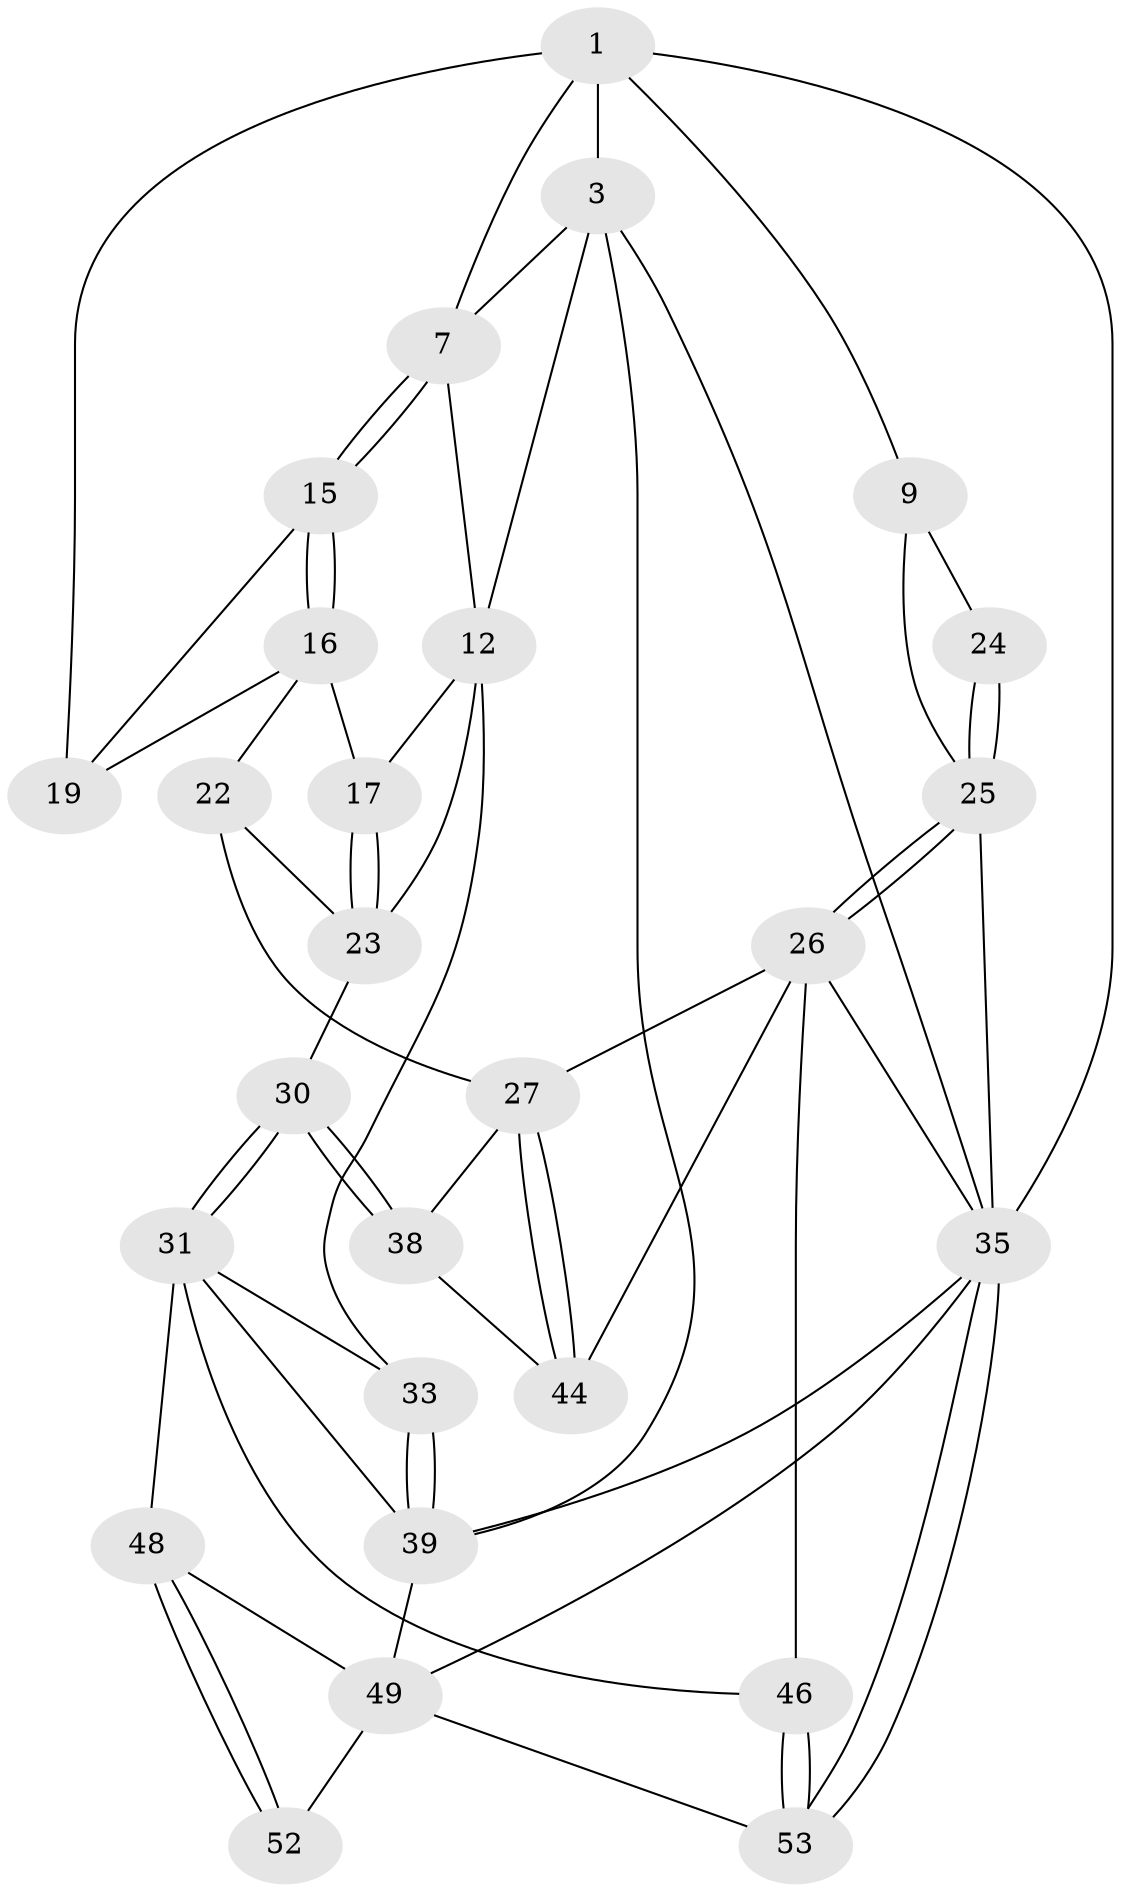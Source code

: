 // original degree distribution, {3: 0.037037037037037035, 5: 0.5555555555555556, 4: 0.2222222222222222, 6: 0.18518518518518517}
// Generated by graph-tools (version 1.1) at 2025/21/03/04/25 18:21:33]
// undirected, 27 vertices, 63 edges
graph export_dot {
graph [start="1"]
  node [color=gray90,style=filled];
  1 [pos="+0.6795832801354675+0",super="+2+5"];
  3 [pos="+0+0",super="+4+14"];
  7 [pos="+0.21770414626796156+0.016269404452507186",super="+8"];
  9 [pos="+1+0",super="+10+34"];
  12 [pos="+0.1787668330334397+0.3202581094208503",super="+18+13"];
  15 [pos="+0.3982823024610483+0.20563441108046882"];
  16 [pos="+0.3666849082298481+0.2741369512357906",super="+21"];
  17 [pos="+0.33802519358449823+0.2951974285150363"];
  19 [pos="+0.4710104287064442+0.152474824810309",super="+20"];
  22 [pos="+0.5402856319134929+0.4241835716679805"];
  23 [pos="+0.4741029914906824+0.47923700686124426",super="+29"];
  24 [pos="+0.7851740322983907+0.49805290689130965"];
  25 [pos="+0.7812235996091154+0.5183841178186537",super="+37"];
  26 [pos="+0.7695608030552433+0.5534979858316477",super="+43"];
  27 [pos="+0.765111854547123+0.5552837820914115",super="+28"];
  30 [pos="+0.39486729537297904+0.6215554405124912"];
  31 [pos="+0.36746050276127157+0.6657570807233267",super="+47+32"];
  33 [pos="+0.12340186682954171+0.5080132957475864"];
  35 [pos="+1+1",super="+42+36"];
  38 [pos="+0.44752267476446583+0.6219845856628817"];
  39 [pos="+0.03286092064378405+0.6725862753780192",super="+40"];
  44 [pos="+0.6747272777050528+0.6673082306663608"];
  46 [pos="+0.5271556296193246+1"];
  48 [pos="+0.21023614294056628+0.7911433295638259"];
  49 [pos="+0.02298763323936442+0.7409628708454893",super="+50"];
  52 [pos="+0.1545454834434968+0.9217974273416965"];
  53 [pos="+0.5496509989063257+1"];
  1 -- 3;
  1 -- 9 [weight=2];
  1 -- 35;
  1 -- 19 [weight=2];
  1 -- 7;
  3 -- 35;
  3 -- 7;
  3 -- 12;
  3 -- 39;
  7 -- 15;
  7 -- 15;
  7 -- 12;
  9 -- 24 [weight=2];
  9 -- 25;
  12 -- 17;
  12 -- 33;
  12 -- 23;
  15 -- 16;
  15 -- 16;
  15 -- 19;
  16 -- 17;
  16 -- 22;
  16 -- 19;
  17 -- 23;
  17 -- 23;
  22 -- 23;
  22 -- 27;
  23 -- 30;
  24 -- 25;
  24 -- 25;
  25 -- 26;
  25 -- 26;
  25 -- 35;
  26 -- 27;
  26 -- 46;
  26 -- 44;
  26 -- 35;
  27 -- 44;
  27 -- 44;
  27 -- 38;
  30 -- 31;
  30 -- 31;
  30 -- 38;
  30 -- 38;
  31 -- 48;
  31 -- 46;
  31 -- 33;
  31 -- 39;
  33 -- 39;
  33 -- 39;
  35 -- 53;
  35 -- 53;
  35 -- 39;
  35 -- 49;
  38 -- 44;
  39 -- 49;
  46 -- 53;
  46 -- 53;
  48 -- 49;
  48 -- 52;
  48 -- 52;
  49 -- 52 [weight=2];
  49 -- 53;
}
